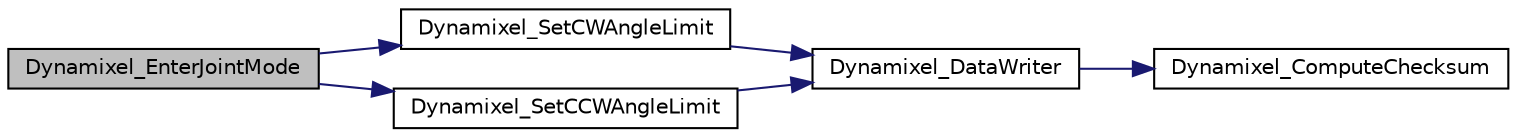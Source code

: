 digraph "Dynamixel_EnterJointMode"
{
  edge [fontname="Helvetica",fontsize="10",labelfontname="Helvetica",labelfontsize="10"];
  node [fontname="Helvetica",fontsize="10",shape=record];
  rankdir="LR";
  Node17 [label="Dynamixel_EnterJointMode",height=0.2,width=0.4,color="black", fillcolor="grey75", style="filled", fontcolor="black"];
  Node17 -> Node18 [color="midnightblue",fontsize="10",style="solid",fontname="Helvetica"];
  Node18 [label="Dynamixel_SetCWAngleLimit",height=0.2,width=0.4,color="black", fillcolor="white", style="filled",URL="$group___dynamixel_protocol_v1___public___functions___setters.html#gad86c73a30cc54d228eaee9aa71bedfc5",tooltip="Sets the clockwise angle limit for the current motor. "];
  Node18 -> Node19 [color="midnightblue",fontsize="10",style="solid",fontname="Helvetica"];
  Node19 [label="Dynamixel_DataWriter",height=0.2,width=0.4,color="black", fillcolor="white", style="filled",URL="$group___dynamixel_protocol_v1___public___functions___l_l___t_x___r_x.html#gaabac5f22c65d45c6e62aec697ac597bf",tooltip="Sends an array of data to a motor as per its configuration details. "];
  Node19 -> Node20 [color="midnightblue",fontsize="10",style="solid",fontname="Helvetica"];
  Node20 [label="Dynamixel_ComputeChecksum",height=0.2,width=0.4,color="black", fillcolor="white", style="filled",URL="$group___dynamixel_protocol_v1___private___functions___computation.html#ga3c6dca1a4013633e13288bd7f1191fe0",tooltip="Compute the checksum for data passes in, according to a modular checksum algorithm employed by the Dy..."];
  Node17 -> Node21 [color="midnightblue",fontsize="10",style="solid",fontname="Helvetica"];
  Node21 [label="Dynamixel_SetCCWAngleLimit",height=0.2,width=0.4,color="black", fillcolor="white", style="filled",URL="$group___dynamixel_protocol_v1___public___functions___setters.html#ga6dc6d1d812e06b31972ff0df65f48dce",tooltip="Sets the counter-clockwise angle limit for the current motor. "];
  Node21 -> Node19 [color="midnightblue",fontsize="10",style="solid",fontname="Helvetica"];
}
